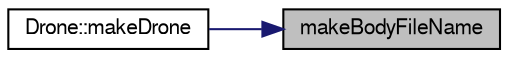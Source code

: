 digraph "makeBodyFileName"
{
 // LATEX_PDF_SIZE
  edge [fontname="FreeSans",fontsize="10",labelfontname="FreeSans",labelfontsize="10"];
  node [fontname="FreeSans",fontsize="10",shape=record];
  rankdir="RL";
  Node1 [label="makeBodyFileName",height=0.2,width=0.4,color="black", fillcolor="grey75", style="filled", fontcolor="black",tooltip="Funkcja ułatwiająca tworzenie nazw plików w których znajdować się będą wspołrzędne korpusów dronów."];
  Node1 -> Node2 [dir="back",color="midnightblue",fontsize="10",style="solid",fontname="FreeSans"];
  Node2 [label="Drone::makeDrone",height=0.2,width=0.4,color="black", fillcolor="white", style="filled",URL="$a00072.html#af7df3657c144275d093ec67e3f79e138",tooltip="Funkcja inicjalizuje Drona."];
}
